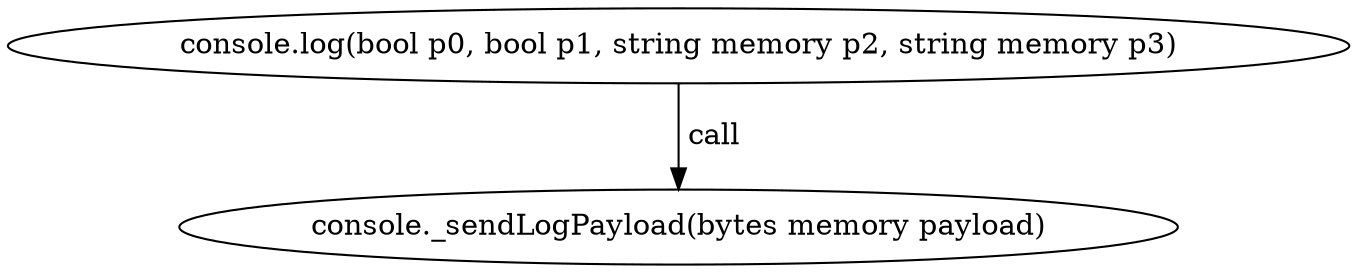 digraph "" {
	graph [bb="0,0,544.02,124.8"];
	node [label="\N"];
	"console.log(bool p0, bool p1, string memory p2, string memory p3)"	 [height=0.5,
		pos="272.01,106.8",
		width=7.5559];
	"console._sendLogPayload(bytes memory payload)"	 [height=0.5,
		pos="272.01,18",
		width=5.7372];
	"console.log(bool p0, bool p1, string memory p2, string memory p3)" -> "console._sendLogPayload(bytes memory payload)" [key=call,
	label=" call",
	lp="283.87,62.4",
	pos="e,272.01,36.072 272.01,88.401 272.01,76.295 272.01,60.208 272.01,46.467"];
}
digraph "" {
	graph [bb="0,0,544.02,124.8"];
	node [label="\N"];
	"console.log(bool p0, bool p1, string memory p2, string memory p3)"	 [height=0.5,
		pos="272.01,106.8",
		width=7.5559];
	"console._sendLogPayload(bytes memory payload)"	 [height=0.5,
		pos="272.01,18",
		width=5.7372];
	"console.log(bool p0, bool p1, string memory p2, string memory p3)" -> "console._sendLogPayload(bytes memory payload)" [key=call,
	label=" call",
	lp="283.87,62.4",
	pos="e,272.01,36.072 272.01,88.401 272.01,76.295 272.01,60.208 272.01,46.467"];
}
